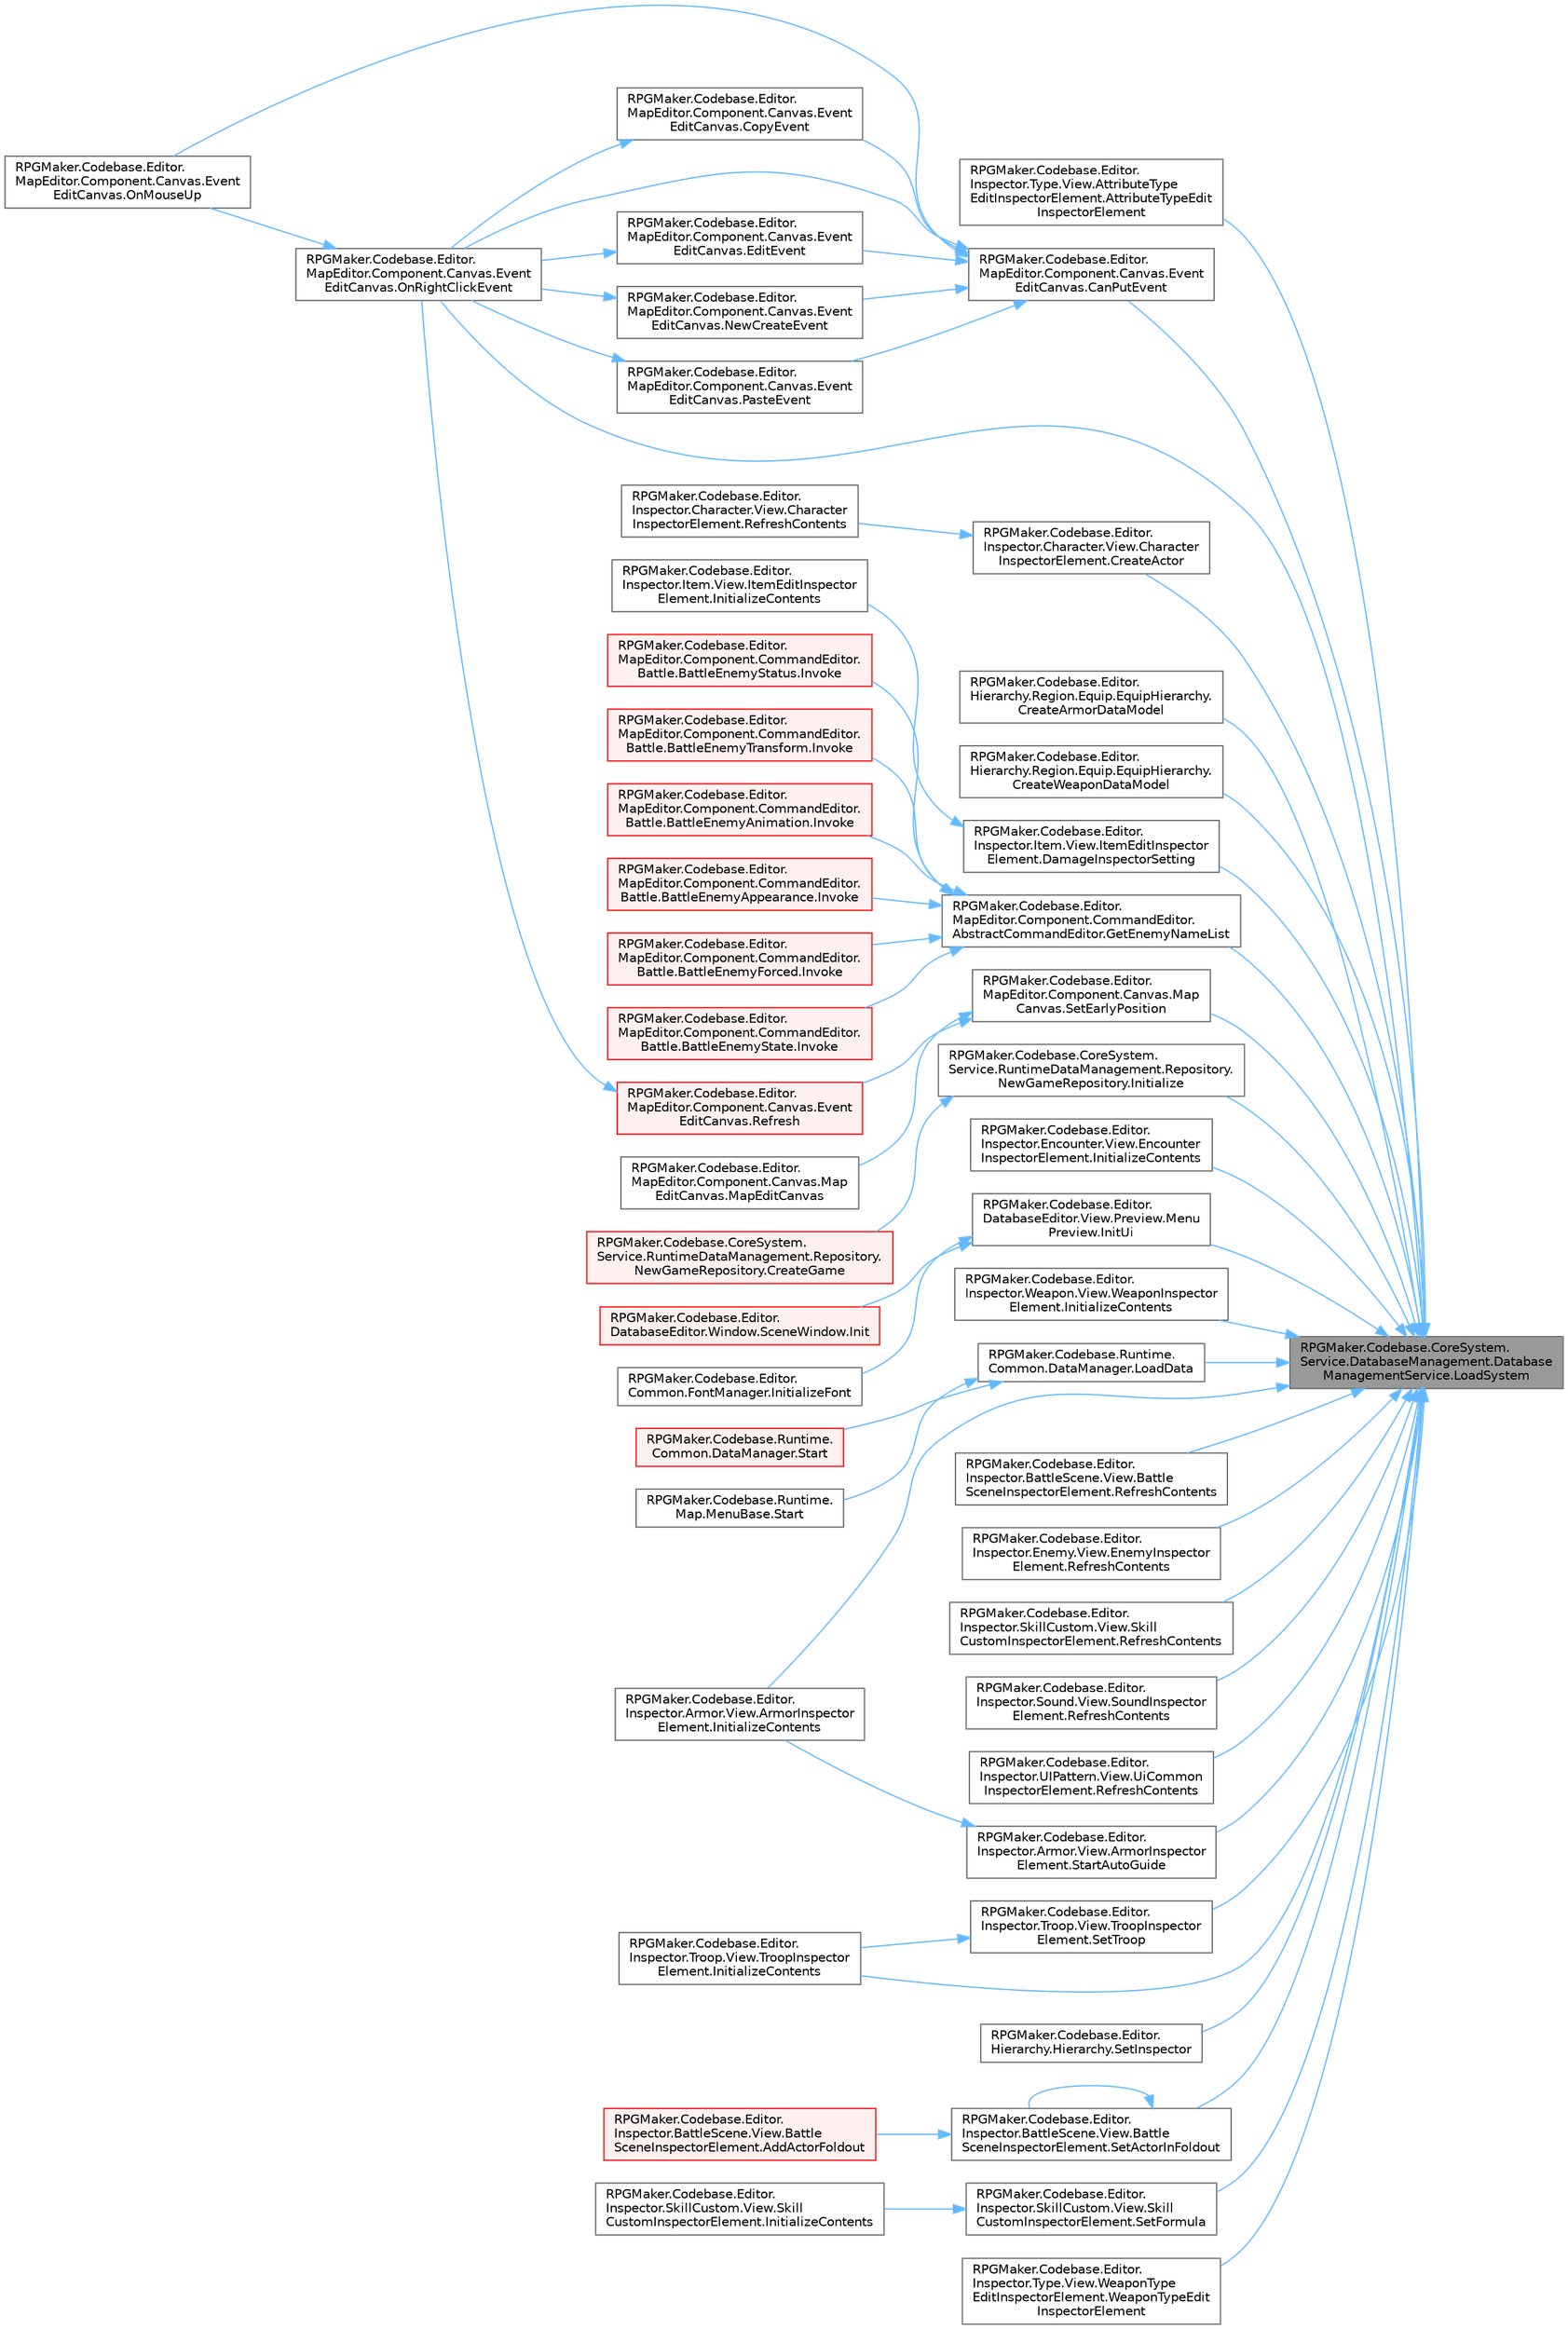 digraph "RPGMaker.Codebase.CoreSystem.Service.DatabaseManagement.DatabaseManagementService.LoadSystem"
{
 // LATEX_PDF_SIZE
  bgcolor="transparent";
  edge [fontname=Helvetica,fontsize=10,labelfontname=Helvetica,labelfontsize=10];
  node [fontname=Helvetica,fontsize=10,shape=box,height=0.2,width=0.4];
  rankdir="RL";
  Node1 [id="Node000001",label="RPGMaker.Codebase.CoreSystem.\lService.DatabaseManagement.Database\lManagementService.LoadSystem",height=0.2,width=0.4,color="gray40", fillcolor="grey60", style="filled", fontcolor="black",tooltip="😁 ロード・システム"];
  Node1 -> Node2 [id="edge1_Node000001_Node000002",dir="back",color="steelblue1",style="solid",tooltip=" "];
  Node2 [id="Node000002",label="RPGMaker.Codebase.Editor.\lInspector.Type.View.AttributeType\lEditInspectorElement.AttributeTypeEdit\lInspectorElement",height=0.2,width=0.4,color="grey40", fillcolor="white", style="filled",URL="$da/d29/class_r_p_g_maker_1_1_codebase_1_1_editor_1_1_inspector_1_1_type_1_1_view_1_1_attribute_type_edit_inspector_element.html#ab1d627cb0aa4147ec2c4e6c90351ec96",tooltip=" "];
  Node1 -> Node3 [id="edge2_Node000001_Node000003",dir="back",color="steelblue1",style="solid",tooltip=" "];
  Node3 [id="Node000003",label="RPGMaker.Codebase.Editor.\lMapEditor.Component.Canvas.Event\lEditCanvas.CanPutEvent",height=0.2,width=0.4,color="grey40", fillcolor="white", style="filled",URL="$df/d64/class_r_p_g_maker_1_1_codebase_1_1_editor_1_1_map_editor_1_1_component_1_1_canvas_1_1_event_edit_canvas.html#ab5bd5cb0d606a6f9e350f884cbbbaf84",tooltip="配置できるか （すでにプレイヤーか乗り物が設置されていないか）"];
  Node3 -> Node4 [id="edge3_Node000003_Node000004",dir="back",color="steelblue1",style="solid",tooltip=" "];
  Node4 [id="Node000004",label="RPGMaker.Codebase.Editor.\lMapEditor.Component.Canvas.Event\lEditCanvas.CopyEvent",height=0.2,width=0.4,color="grey40", fillcolor="white", style="filled",URL="$df/d64/class_r_p_g_maker_1_1_codebase_1_1_editor_1_1_map_editor_1_1_component_1_1_canvas_1_1_event_edit_canvas.html#a7bcb22e2b2e5d78ca2e6b9681da53efd",tooltip="コピー"];
  Node4 -> Node5 [id="edge4_Node000004_Node000005",dir="back",color="steelblue1",style="solid",tooltip=" "];
  Node5 [id="Node000005",label="RPGMaker.Codebase.Editor.\lMapEditor.Component.Canvas.Event\lEditCanvas.OnRightClickEvent",height=0.2,width=0.4,color="grey40", fillcolor="white", style="filled",URL="$df/d64/class_r_p_g_maker_1_1_codebase_1_1_editor_1_1_map_editor_1_1_component_1_1_canvas_1_1_event_edit_canvas.html#a8676f768957dc03cc2c11dfceffe4009",tooltip=" "];
  Node5 -> Node6 [id="edge5_Node000005_Node000006",dir="back",color="steelblue1",style="solid",tooltip=" "];
  Node6 [id="Node000006",label="RPGMaker.Codebase.Editor.\lMapEditor.Component.Canvas.Event\lEditCanvas.OnMouseUp",height=0.2,width=0.4,color="grey40", fillcolor="white", style="filled",URL="$df/d64/class_r_p_g_maker_1_1_codebase_1_1_editor_1_1_map_editor_1_1_component_1_1_canvas_1_1_event_edit_canvas.html#a12f00b58b7d3a594e87001b6d90e5b5c",tooltip=" "];
  Node3 -> Node7 [id="edge6_Node000003_Node000007",dir="back",color="steelblue1",style="solid",tooltip=" "];
  Node7 [id="Node000007",label="RPGMaker.Codebase.Editor.\lMapEditor.Component.Canvas.Event\lEditCanvas.EditEvent",height=0.2,width=0.4,color="grey40", fillcolor="white", style="filled",URL="$df/d64/class_r_p_g_maker_1_1_codebase_1_1_editor_1_1_map_editor_1_1_component_1_1_canvas_1_1_event_edit_canvas.html#aa7a17e38892ca7631e2ef75ef491b6a1",tooltip="編集"];
  Node7 -> Node5 [id="edge7_Node000007_Node000005",dir="back",color="steelblue1",style="solid",tooltip=" "];
  Node3 -> Node8 [id="edge8_Node000003_Node000008",dir="back",color="steelblue1",style="solid",tooltip=" "];
  Node8 [id="Node000008",label="RPGMaker.Codebase.Editor.\lMapEditor.Component.Canvas.Event\lEditCanvas.NewCreateEvent",height=0.2,width=0.4,color="grey40", fillcolor="white", style="filled",URL="$df/d64/class_r_p_g_maker_1_1_codebase_1_1_editor_1_1_map_editor_1_1_component_1_1_canvas_1_1_event_edit_canvas.html#a48de8645c7ed3cce340b1bd0b8fab281",tooltip="新規作成"];
  Node8 -> Node5 [id="edge9_Node000008_Node000005",dir="back",color="steelblue1",style="solid",tooltip=" "];
  Node3 -> Node6 [id="edge10_Node000003_Node000006",dir="back",color="steelblue1",style="solid",tooltip=" "];
  Node3 -> Node5 [id="edge11_Node000003_Node000005",dir="back",color="steelblue1",style="solid",tooltip=" "];
  Node3 -> Node9 [id="edge12_Node000003_Node000009",dir="back",color="steelblue1",style="solid",tooltip=" "];
  Node9 [id="Node000009",label="RPGMaker.Codebase.Editor.\lMapEditor.Component.Canvas.Event\lEditCanvas.PasteEvent",height=0.2,width=0.4,color="grey40", fillcolor="white", style="filled",URL="$df/d64/class_r_p_g_maker_1_1_codebase_1_1_editor_1_1_map_editor_1_1_component_1_1_canvas_1_1_event_edit_canvas.html#a93e136f1b809ecf9e9dc388a82aba2c9",tooltip="イベントをペーストするためのコールバックを返す"];
  Node9 -> Node5 [id="edge13_Node000009_Node000005",dir="back",color="steelblue1",style="solid",tooltip=" "];
  Node1 -> Node10 [id="edge14_Node000001_Node000010",dir="back",color="steelblue1",style="solid",tooltip=" "];
  Node10 [id="Node000010",label="RPGMaker.Codebase.Editor.\lInspector.Character.View.Character\lInspectorElement.CreateActor",height=0.2,width=0.4,color="grey40", fillcolor="white", style="filled",URL="$dc/da1/class_r_p_g_maker_1_1_codebase_1_1_editor_1_1_inspector_1_1_character_1_1_view_1_1_character_inspector_element.html#ac1012fe4513fff47c98a0f84acfbfa98",tooltip=" "];
  Node10 -> Node11 [id="edge15_Node000010_Node000011",dir="back",color="steelblue1",style="solid",tooltip=" "];
  Node11 [id="Node000011",label="RPGMaker.Codebase.Editor.\lInspector.Character.View.Character\lInspectorElement.RefreshContents",height=0.2,width=0.4,color="grey40", fillcolor="white", style="filled",URL="$dc/da1/class_r_p_g_maker_1_1_codebase_1_1_editor_1_1_inspector_1_1_character_1_1_view_1_1_character_inspector_element.html#a9a644c506bdd8adaf18f56aa61359b17",tooltip="データの更新"];
  Node1 -> Node12 [id="edge16_Node000001_Node000012",dir="back",color="steelblue1",style="solid",tooltip=" "];
  Node12 [id="Node000012",label="RPGMaker.Codebase.Editor.\lHierarchy.Region.Equip.EquipHierarchy.\lCreateArmorDataModel",height=0.2,width=0.4,color="grey40", fillcolor="white", style="filled",URL="$de/dca/class_r_p_g_maker_1_1_codebase_1_1_editor_1_1_hierarchy_1_1_region_1_1_equip_1_1_equip_hierarchy.html#a2876b9aa99873c5c9fc7812ce34755a8",tooltip="防具の新規作成"];
  Node1 -> Node13 [id="edge17_Node000001_Node000013",dir="back",color="steelblue1",style="solid",tooltip=" "];
  Node13 [id="Node000013",label="RPGMaker.Codebase.Editor.\lHierarchy.Region.Equip.EquipHierarchy.\lCreateWeaponDataModel",height=0.2,width=0.4,color="grey40", fillcolor="white", style="filled",URL="$de/dca/class_r_p_g_maker_1_1_codebase_1_1_editor_1_1_hierarchy_1_1_region_1_1_equip_1_1_equip_hierarchy.html#a759a3d16cde639e634fb290bb1bc02f9",tooltip="武器の新規作成"];
  Node1 -> Node14 [id="edge18_Node000001_Node000014",dir="back",color="steelblue1",style="solid",tooltip=" "];
  Node14 [id="Node000014",label="RPGMaker.Codebase.Editor.\lInspector.Item.View.ItemEditInspector\lElement.DamageInspectorSetting",height=0.2,width=0.4,color="grey40", fillcolor="white", style="filled",URL="$d7/d2a/class_r_p_g_maker_1_1_codebase_1_1_editor_1_1_inspector_1_1_item_1_1_view_1_1_item_edit_inspector_element.html#a36f0b27350f305966b4d42ae5a4424af",tooltip="ダメージ部分"];
  Node14 -> Node15 [id="edge19_Node000014_Node000015",dir="back",color="steelblue1",style="solid",tooltip=" "];
  Node15 [id="Node000015",label="RPGMaker.Codebase.Editor.\lInspector.Item.View.ItemEditInspector\lElement.InitializeContents",height=0.2,width=0.4,color="grey40", fillcolor="white", style="filled",URL="$d7/d2a/class_r_p_g_maker_1_1_codebase_1_1_editor_1_1_inspector_1_1_item_1_1_view_1_1_item_edit_inspector_element.html#aa79d55ffb7cb7b6f477d0c00966c98c8",tooltip="初期化処理"];
  Node1 -> Node16 [id="edge20_Node000001_Node000016",dir="back",color="steelblue1",style="solid",tooltip=" "];
  Node16 [id="Node000016",label="RPGMaker.Codebase.Editor.\lMapEditor.Component.CommandEditor.\lAbstractCommandEditor.GetEnemyNameList",height=0.2,width=0.4,color="grey40", fillcolor="white", style="filled",URL="$d3/ded/class_r_p_g_maker_1_1_codebase_1_1_editor_1_1_map_editor_1_1_component_1_1_command_editor_1_1_abstract_command_editor.html#aa76b690876619be5980e8c5bd22c53f7",tooltip="バトルイベントで利用する、敵の名称リスト取得"];
  Node16 -> Node17 [id="edge21_Node000016_Node000017",dir="back",color="steelblue1",style="solid",tooltip=" "];
  Node17 [id="Node000017",label="RPGMaker.Codebase.Editor.\lMapEditor.Component.CommandEditor.\lBattle.BattleEnemyAnimation.Invoke",height=0.2,width=0.4,color="red", fillcolor="#FFF0F0", style="filled",URL="$dc/d2a/class_r_p_g_maker_1_1_codebase_1_1_editor_1_1_map_editor_1_1_component_1_1_command_editor_1_1_battle_1_1_battle_enemy_animation.html#a08a564c25ec2d5dc5f52236473d6bcac",tooltip=" "];
  Node16 -> Node21 [id="edge22_Node000016_Node000021",dir="back",color="steelblue1",style="solid",tooltip=" "];
  Node21 [id="Node000021",label="RPGMaker.Codebase.Editor.\lMapEditor.Component.CommandEditor.\lBattle.BattleEnemyAppearance.Invoke",height=0.2,width=0.4,color="red", fillcolor="#FFF0F0", style="filled",URL="$d6/d3b/class_r_p_g_maker_1_1_codebase_1_1_editor_1_1_map_editor_1_1_component_1_1_command_editor_1_1_ba5a63ea01876c23645ad9da9c00c2f8b1.html#a3b08d7d0e3ef2fcfcb15c85fba5b0df0",tooltip=" "];
  Node16 -> Node22 [id="edge23_Node000016_Node000022",dir="back",color="steelblue1",style="solid",tooltip=" "];
  Node22 [id="Node000022",label="RPGMaker.Codebase.Editor.\lMapEditor.Component.CommandEditor.\lBattle.BattleEnemyForced.Invoke",height=0.2,width=0.4,color="red", fillcolor="#FFF0F0", style="filled",URL="$db/d5e/class_r_p_g_maker_1_1_codebase_1_1_editor_1_1_map_editor_1_1_component_1_1_command_editor_1_1_battle_1_1_battle_enemy_forced.html#a0fa91e9358e18ff7d40f38c702e25b6e",tooltip=" "];
  Node16 -> Node23 [id="edge24_Node000016_Node000023",dir="back",color="steelblue1",style="solid",tooltip=" "];
  Node23 [id="Node000023",label="RPGMaker.Codebase.Editor.\lMapEditor.Component.CommandEditor.\lBattle.BattleEnemyState.Invoke",height=0.2,width=0.4,color="red", fillcolor="#FFF0F0", style="filled",URL="$d7/dfd/class_r_p_g_maker_1_1_codebase_1_1_editor_1_1_map_editor_1_1_component_1_1_command_editor_1_1_battle_1_1_battle_enemy_state.html#a4c8cb481335025e6bf65839361f40a7f",tooltip=" "];
  Node16 -> Node24 [id="edge25_Node000016_Node000024",dir="back",color="steelblue1",style="solid",tooltip=" "];
  Node24 [id="Node000024",label="RPGMaker.Codebase.Editor.\lMapEditor.Component.CommandEditor.\lBattle.BattleEnemyStatus.Invoke",height=0.2,width=0.4,color="red", fillcolor="#FFF0F0", style="filled",URL="$d8/d0a/class_r_p_g_maker_1_1_codebase_1_1_editor_1_1_map_editor_1_1_component_1_1_command_editor_1_1_battle_1_1_battle_enemy_status.html#a4b08c67bdd5811d83424d2436564919a",tooltip=" "];
  Node16 -> Node25 [id="edge26_Node000016_Node000025",dir="back",color="steelblue1",style="solid",tooltip=" "];
  Node25 [id="Node000025",label="RPGMaker.Codebase.Editor.\lMapEditor.Component.CommandEditor.\lBattle.BattleEnemyTransform.Invoke",height=0.2,width=0.4,color="red", fillcolor="#FFF0F0", style="filled",URL="$d3/de5/class_r_p_g_maker_1_1_codebase_1_1_editor_1_1_map_editor_1_1_component_1_1_command_editor_1_1_battle_1_1_battle_enemy_transform.html#af72e9ac9fa694b6f6cd4963cf606d555",tooltip=" "];
  Node1 -> Node26 [id="edge27_Node000001_Node000026",dir="back",color="steelblue1",style="solid",tooltip=" "];
  Node26 [id="Node000026",label="RPGMaker.Codebase.CoreSystem.\lService.RuntimeDataManagement.Repository.\lNewGameRepository.Initialize",height=0.2,width=0.4,color="grey40", fillcolor="white", style="filled",URL="$d5/d7b/class_r_p_g_maker_1_1_codebase_1_1_core_system_1_1_service_1_1_runtime_data_management_1_1_repository_1_1_new_game_repository.html#ada85b05cda0b81288769d753995ff0f3",tooltip="😁 初期化"];
  Node26 -> Node27 [id="edge28_Node000026_Node000027",dir="back",color="steelblue1",style="solid",tooltip=" "];
  Node27 [id="Node000027",label="RPGMaker.Codebase.CoreSystem.\lService.RuntimeDataManagement.Repository.\lNewGameRepository.CreateGame",height=0.2,width=0.4,color="red", fillcolor="#FFF0F0", style="filled",URL="$d5/d7b/class_r_p_g_maker_1_1_codebase_1_1_core_system_1_1_service_1_1_runtime_data_management_1_1_repository_1_1_new_game_repository.html#ac568da08a12bb24134387ac58dbf5b23",tooltip="😁 NewGame時に必要なデータの生成"];
  Node1 -> Node32 [id="edge29_Node000001_Node000032",dir="back",color="steelblue1",style="solid",tooltip=" "];
  Node32 [id="Node000032",label="RPGMaker.Codebase.Editor.\lInspector.Armor.View.ArmorInspector\lElement.InitializeContents",height=0.2,width=0.4,color="grey40", fillcolor="white", style="filled",URL="$d2/d8f/class_r_p_g_maker_1_1_codebase_1_1_editor_1_1_inspector_1_1_armor_1_1_view_1_1_armor_inspector_element.html#a87cb49db9373c62ed16345258dcf436b",tooltip="初期化処理"];
  Node1 -> Node33 [id="edge30_Node000001_Node000033",dir="back",color="steelblue1",style="solid",tooltip=" "];
  Node33 [id="Node000033",label="RPGMaker.Codebase.Editor.\lInspector.Encounter.View.Encounter\lInspectorElement.InitializeContents",height=0.2,width=0.4,color="grey40", fillcolor="white", style="filled",URL="$db/dd6/class_r_p_g_maker_1_1_codebase_1_1_editor_1_1_inspector_1_1_encounter_1_1_view_1_1_encounter_inspector_element.html#a1ec688c575fa9bc4b2489fb82680ba53",tooltip="初期化処理"];
  Node1 -> Node34 [id="edge31_Node000001_Node000034",dir="back",color="steelblue1",style="solid",tooltip=" "];
  Node34 [id="Node000034",label="RPGMaker.Codebase.Editor.\lInspector.Troop.View.TroopInspector\lElement.InitializeContents",height=0.2,width=0.4,color="grey40", fillcolor="white", style="filled",URL="$d8/d90/class_r_p_g_maker_1_1_codebase_1_1_editor_1_1_inspector_1_1_troop_1_1_view_1_1_troop_inspector_element.html#a2b7b14089e973deaa68e1f12c389a9c9",tooltip="初期化処理"];
  Node1 -> Node35 [id="edge32_Node000001_Node000035",dir="back",color="steelblue1",style="solid",tooltip=" "];
  Node35 [id="Node000035",label="RPGMaker.Codebase.Editor.\lInspector.Weapon.View.WeaponInspector\lElement.InitializeContents",height=0.2,width=0.4,color="grey40", fillcolor="white", style="filled",URL="$d9/dbc/class_r_p_g_maker_1_1_codebase_1_1_editor_1_1_inspector_1_1_weapon_1_1_view_1_1_weapon_inspector_element.html#ad4e5579f05c45d1c5fd33698652e69c6",tooltip="初期化処理"];
  Node1 -> Node36 [id="edge33_Node000001_Node000036",dir="back",color="steelblue1",style="solid",tooltip=" "];
  Node36 [id="Node000036",label="RPGMaker.Codebase.Editor.\lDatabaseEditor.View.Preview.Menu\lPreview.InitUi",height=0.2,width=0.4,color="grey40", fillcolor="white", style="filled",URL="$d8/dc3/class_r_p_g_maker_1_1_codebase_1_1_editor_1_1_database_editor_1_1_view_1_1_preview_1_1_menu_preview.html#adb6941b72f1a0d132e0e5f4d5beb1005",tooltip="初期状態のUI設定"];
  Node36 -> Node37 [id="edge34_Node000036_Node000037",dir="back",color="steelblue1",style="solid",tooltip=" "];
  Node37 [id="Node000037",label="RPGMaker.Codebase.Editor.\lDatabaseEditor.Window.SceneWindow.Init",height=0.2,width=0.4,color="red", fillcolor="#FFF0F0", style="filled",URL="$de/d38/class_r_p_g_maker_1_1_codebase_1_1_editor_1_1_database_editor_1_1_window_1_1_scene_window.html#ab676f1b7751bf8065e9ac8e324525fc3",tooltip=" "];
  Node36 -> Node57 [id="edge35_Node000036_Node000057",dir="back",color="steelblue1",style="solid",tooltip=" "];
  Node57 [id="Node000057",label="RPGMaker.Codebase.Editor.\lCommon.FontManager.InitializeFont",height=0.2,width=0.4,color="grey40", fillcolor="white", style="filled",URL="$d4/dfe/class_r_p_g_maker_1_1_codebase_1_1_editor_1_1_common_1_1_font_manager.html#a8abc5d059131c25941478f1b83e839d7",tooltip="😁 フォントを初期化し、Prefabを作り直す"];
  Node1 -> Node58 [id="edge36_Node000001_Node000058",dir="back",color="steelblue1",style="solid",tooltip=" "];
  Node58 [id="Node000058",label="RPGMaker.Codebase.Runtime.\lCommon.DataManager.LoadData",height=0.2,width=0.4,color="grey40", fillcolor="white", style="filled",URL="$d5/d08/class_r_p_g_maker_1_1_codebase_1_1_runtime_1_1_common_1_1_data_manager.html#a42e1175b0a1dc3a225503e007043dc86",tooltip=" "];
  Node58 -> Node59 [id="edge37_Node000058_Node000059",dir="back",color="steelblue1",style="solid",tooltip=" "];
  Node59 [id="Node000059",label="RPGMaker.Codebase.Runtime.\lCommon.DataManager.Start",height=0.2,width=0.4,color="red", fillcolor="#FFF0F0", style="filled",URL="$d5/d08/class_r_p_g_maker_1_1_codebase_1_1_runtime_1_1_common_1_1_data_manager.html#ace8f5b29b336a071e6383ecdbe0f85c5",tooltip=" "];
  Node58 -> Node153 [id="edge38_Node000058_Node000153",dir="back",color="steelblue1",style="solid",tooltip=" "];
  Node153 [id="Node000153",label="RPGMaker.Codebase.Runtime.\lMap.MenuBase.Start",height=0.2,width=0.4,color="grey40", fillcolor="white", style="filled",URL="$d4/d87/class_r_p_g_maker_1_1_codebase_1_1_runtime_1_1_map_1_1_menu_base.html#ab8ad905ff46339e96dec9ed2cbe31306",tooltip=" "];
  Node1 -> Node5 [id="edge39_Node000001_Node000005",dir="back",color="steelblue1",style="solid",tooltip=" "];
  Node1 -> Node963 [id="edge40_Node000001_Node000963",dir="back",color="steelblue1",style="solid",tooltip=" "];
  Node963 [id="Node000963",label="RPGMaker.Codebase.Editor.\lInspector.BattleScene.View.Battle\lSceneInspectorElement.RefreshContents",height=0.2,width=0.4,color="grey40", fillcolor="white", style="filled",URL="$d8/d9b/class_r_p_g_maker_1_1_codebase_1_1_editor_1_1_inspector_1_1_battle_scene_1_1_view_1_1_battle_scene_inspector_element.html#a407ad7cf43a843d8a62b7bf99d8f05ac",tooltip="データの更新"];
  Node1 -> Node964 [id="edge41_Node000001_Node000964",dir="back",color="steelblue1",style="solid",tooltip=" "];
  Node964 [id="Node000964",label="RPGMaker.Codebase.Editor.\lInspector.Enemy.View.EnemyInspector\lElement.RefreshContents",height=0.2,width=0.4,color="grey40", fillcolor="white", style="filled",URL="$d3/d57/class_r_p_g_maker_1_1_codebase_1_1_editor_1_1_inspector_1_1_enemy_1_1_view_1_1_enemy_inspector_element.html#a1496254e60d5557e2e34f760bdaec23c",tooltip="データの更新"];
  Node1 -> Node965 [id="edge42_Node000001_Node000965",dir="back",color="steelblue1",style="solid",tooltip=" "];
  Node965 [id="Node000965",label="RPGMaker.Codebase.Editor.\lInspector.SkillCustom.View.Skill\lCustomInspectorElement.RefreshContents",height=0.2,width=0.4,color="grey40", fillcolor="white", style="filled",URL="$dc/d02/class_r_p_g_maker_1_1_codebase_1_1_editor_1_1_inspector_1_1_skill_custom_1_1_view_1_1_skill_custom_inspector_element.html#adc47e3b2f79954d661298ba0a6d99e2f",tooltip="データの更新"];
  Node1 -> Node966 [id="edge43_Node000001_Node000966",dir="back",color="steelblue1",style="solid",tooltip=" "];
  Node966 [id="Node000966",label="RPGMaker.Codebase.Editor.\lInspector.Sound.View.SoundInspector\lElement.RefreshContents",height=0.2,width=0.4,color="grey40", fillcolor="white", style="filled",URL="$d3/dcd/class_r_p_g_maker_1_1_codebase_1_1_editor_1_1_inspector_1_1_sound_1_1_view_1_1_sound_inspector_element.html#a7f280035ac9b04eaac239c25b8c392b7",tooltip="データの更新"];
  Node1 -> Node40 [id="edge44_Node000001_Node000040",dir="back",color="steelblue1",style="solid",tooltip=" "];
  Node40 [id="Node000040",label="RPGMaker.Codebase.Editor.\lInspector.UIPattern.View.UiCommon\lInspectorElement.RefreshContents",height=0.2,width=0.4,color="grey40", fillcolor="white", style="filled",URL="$dd/d5a/class_r_p_g_maker_1_1_codebase_1_1_editor_1_1_inspector_1_1_u_i_pattern_1_1_view_1_1_ui_common_inspector_element.html#ab44518d3f6b4bac54b269b46d691020f",tooltip="データの更新"];
  Node1 -> Node843 [id="edge45_Node000001_Node000843",dir="back",color="steelblue1",style="solid",tooltip=" "];
  Node843 [id="Node000843",label="RPGMaker.Codebase.Editor.\lInspector.BattleScene.View.Battle\lSceneInspectorElement.SetActorInFoldout",height=0.2,width=0.4,color="grey40", fillcolor="white", style="filled",URL="$d8/d9b/class_r_p_g_maker_1_1_codebase_1_1_editor_1_1_inspector_1_1_battle_scene_1_1_view_1_1_battle_scene_inspector_element.html#a5e194baa562806a4063e3f1ddd8e3084",tooltip="アクター情報UIをフォールドアウト内に設定。"];
  Node843 -> Node844 [id="edge46_Node000843_Node000844",dir="back",color="steelblue1",style="solid",tooltip=" "];
  Node844 [id="Node000844",label="RPGMaker.Codebase.Editor.\lInspector.BattleScene.View.Battle\lSceneInspectorElement.AddActorFoldout",height=0.2,width=0.4,color="red", fillcolor="#FFF0F0", style="filled",URL="$d8/d9b/class_r_p_g_maker_1_1_codebase_1_1_editor_1_1_inspector_1_1_battle_scene_1_1_view_1_1_battle_scene_inspector_element.html#a3b828fd709d1bbd19368d8d71339a242",tooltip=" "];
  Node843 -> Node843 [id="edge47_Node000843_Node000843",dir="back",color="steelblue1",style="solid",tooltip=" "];
  Node1 -> Node967 [id="edge48_Node000001_Node000967",dir="back",color="steelblue1",style="solid",tooltip=" "];
  Node967 [id="Node000967",label="RPGMaker.Codebase.Editor.\lMapEditor.Component.Canvas.Map\lCanvas.SetEarlyPosition",height=0.2,width=0.4,color="grey40", fillcolor="white", style="filled",URL="$da/d63/class_r_p_g_maker_1_1_codebase_1_1_editor_1_1_map_editor_1_1_component_1_1_canvas_1_1_map_canvas.html#a6877989323d14f9376691bf1c26aa289",tooltip="初期パーティ、乗り物のタイルを設定する"];
  Node967 -> Node968 [id="edge49_Node000967_Node000968",dir="back",color="steelblue1",style="solid",tooltip=" "];
  Node968 [id="Node000968",label="RPGMaker.Codebase.Editor.\lMapEditor.Component.Canvas.Map\lEditCanvas.MapEditCanvas",height=0.2,width=0.4,color="grey40", fillcolor="white", style="filled",URL="$d9/df5/class_r_p_g_maker_1_1_codebase_1_1_editor_1_1_map_editor_1_1_component_1_1_canvas_1_1_map_edit_canvas.html#a8b38ce454bed9cece532c69bf6b391df",tooltip="コンストラクタ"];
  Node967 -> Node969 [id="edge50_Node000967_Node000969",dir="back",color="steelblue1",style="solid",tooltip=" "];
  Node969 [id="Node000969",label="RPGMaker.Codebase.Editor.\lMapEditor.Component.Canvas.Event\lEditCanvas.Refresh",height=0.2,width=0.4,color="red", fillcolor="#FFF0F0", style="filled",URL="$df/d64/class_r_p_g_maker_1_1_codebase_1_1_editor_1_1_map_editor_1_1_component_1_1_canvas_1_1_event_edit_canvas.html#a78803b998253513023cb9706e7ed1f94",tooltip="データおよび表示更新"];
  Node969 -> Node5 [id="edge51_Node000969_Node000005",dir="back",color="steelblue1",style="solid",tooltip=" "];
  Node1 -> Node1018 [id="edge52_Node000001_Node001018",dir="back",color="steelblue1",style="solid",tooltip=" "];
  Node1018 [id="Node001018",label="RPGMaker.Codebase.Editor.\lInspector.SkillCustom.View.Skill\lCustomInspectorElement.SetFormula",height=0.2,width=0.4,color="grey40", fillcolor="white", style="filled",URL="$dc/d02/class_r_p_g_maker_1_1_codebase_1_1_editor_1_1_inspector_1_1_skill_custom_1_1_view_1_1_skill_custom_inspector_element.html#aa55443a91745b0c3d615a37e68a45c27",tooltip="計算式の設定"];
  Node1018 -> Node1019 [id="edge53_Node001018_Node001019",dir="back",color="steelblue1",style="solid",tooltip=" "];
  Node1019 [id="Node001019",label="RPGMaker.Codebase.Editor.\lInspector.SkillCustom.View.Skill\lCustomInspectorElement.InitializeContents",height=0.2,width=0.4,color="grey40", fillcolor="white", style="filled",URL="$dc/d02/class_r_p_g_maker_1_1_codebase_1_1_editor_1_1_inspector_1_1_skill_custom_1_1_view_1_1_skill_custom_inspector_element.html#a80e15790c40696ad5d346f9c052f57ce",tooltip="初期化処理"];
  Node1 -> Node1020 [id="edge54_Node000001_Node001020",dir="back",color="steelblue1",style="solid",tooltip=" "];
  Node1020 [id="Node001020",label="RPGMaker.Codebase.Editor.\lHierarchy.Hierarchy.SetInspector",height=0.2,width=0.4,color="grey40", fillcolor="white", style="filled",URL="$de/ddc/class_r_p_g_maker_1_1_codebase_1_1_editor_1_1_hierarchy_1_1_hierarchy.html#a2b194448f5fcca77e60d5bc10f9ddbb7",tooltip="最後に開いていたインスペクターを開く"];
  Node1 -> Node1021 [id="edge55_Node000001_Node001021",dir="back",color="steelblue1",style="solid",tooltip=" "];
  Node1021 [id="Node001021",label="RPGMaker.Codebase.Editor.\lInspector.Troop.View.TroopInspector\lElement.SetTroop",height=0.2,width=0.4,color="grey40", fillcolor="white", style="filled",URL="$d8/d90/class_r_p_g_maker_1_1_codebase_1_1_editor_1_1_inspector_1_1_troop_1_1_view_1_1_troop_inspector_element.html#a83e3e4db8afd2103c81fe783a44c6d0d",tooltip=" "];
  Node1021 -> Node34 [id="edge56_Node001021_Node000034",dir="back",color="steelblue1",style="solid",tooltip=" "];
  Node1 -> Node1022 [id="edge57_Node000001_Node001022",dir="back",color="steelblue1",style="solid",tooltip=" "];
  Node1022 [id="Node001022",label="RPGMaker.Codebase.Editor.\lInspector.Armor.View.ArmorInspector\lElement.StartAutoGuide",height=0.2,width=0.4,color="grey40", fillcolor="white", style="filled",URL="$d2/d8f/class_r_p_g_maker_1_1_codebase_1_1_editor_1_1_inspector_1_1_armor_1_1_view_1_1_armor_inspector_element.html#a087ef78d8455ea028fe717d3d66ab629",tooltip="オートガイドのパラメータ設定"];
  Node1022 -> Node32 [id="edge58_Node001022_Node000032",dir="back",color="steelblue1",style="solid",tooltip=" "];
  Node1 -> Node1023 [id="edge59_Node000001_Node001023",dir="back",color="steelblue1",style="solid",tooltip=" "];
  Node1023 [id="Node001023",label="RPGMaker.Codebase.Editor.\lInspector.Type.View.WeaponType\lEditInspectorElement.WeaponTypeEdit\lInspectorElement",height=0.2,width=0.4,color="grey40", fillcolor="white", style="filled",URL="$d3/df4/class_r_p_g_maker_1_1_codebase_1_1_editor_1_1_inspector_1_1_type_1_1_view_1_1_weapon_type_edit_inspector_element.html#a459331e6aa356b439629a2758f34abda",tooltip=" "];
}
